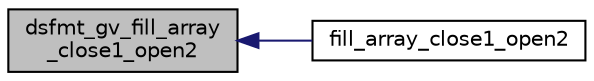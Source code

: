 digraph "dsfmt_gv_fill_array_close1_open2"
{
 // INTERACTIVE_SVG=YES
  edge [fontname="Helvetica",fontsize="10",labelfontname="Helvetica",labelfontsize="10"];
  node [fontname="Helvetica",fontsize="10",shape=record];
  rankdir="LR";
  Node1 [label="dsfmt_gv_fill_array\l_close1_open2",height=0.2,width=0.4,color="black", fillcolor="grey75", style="filled", fontcolor="black"];
  Node1 -> Node2 [dir="back",color="midnightblue",fontsize="10",style="solid",fontname="Helvetica"];
  Node2 [label="fill_array_close1_open2",height=0.2,width=0.4,color="black", fillcolor="white", style="filled",URL="$d_s_f_m_t_8h.html#a7f249c43d75cbe1200504d5dc6103cad"];
}
